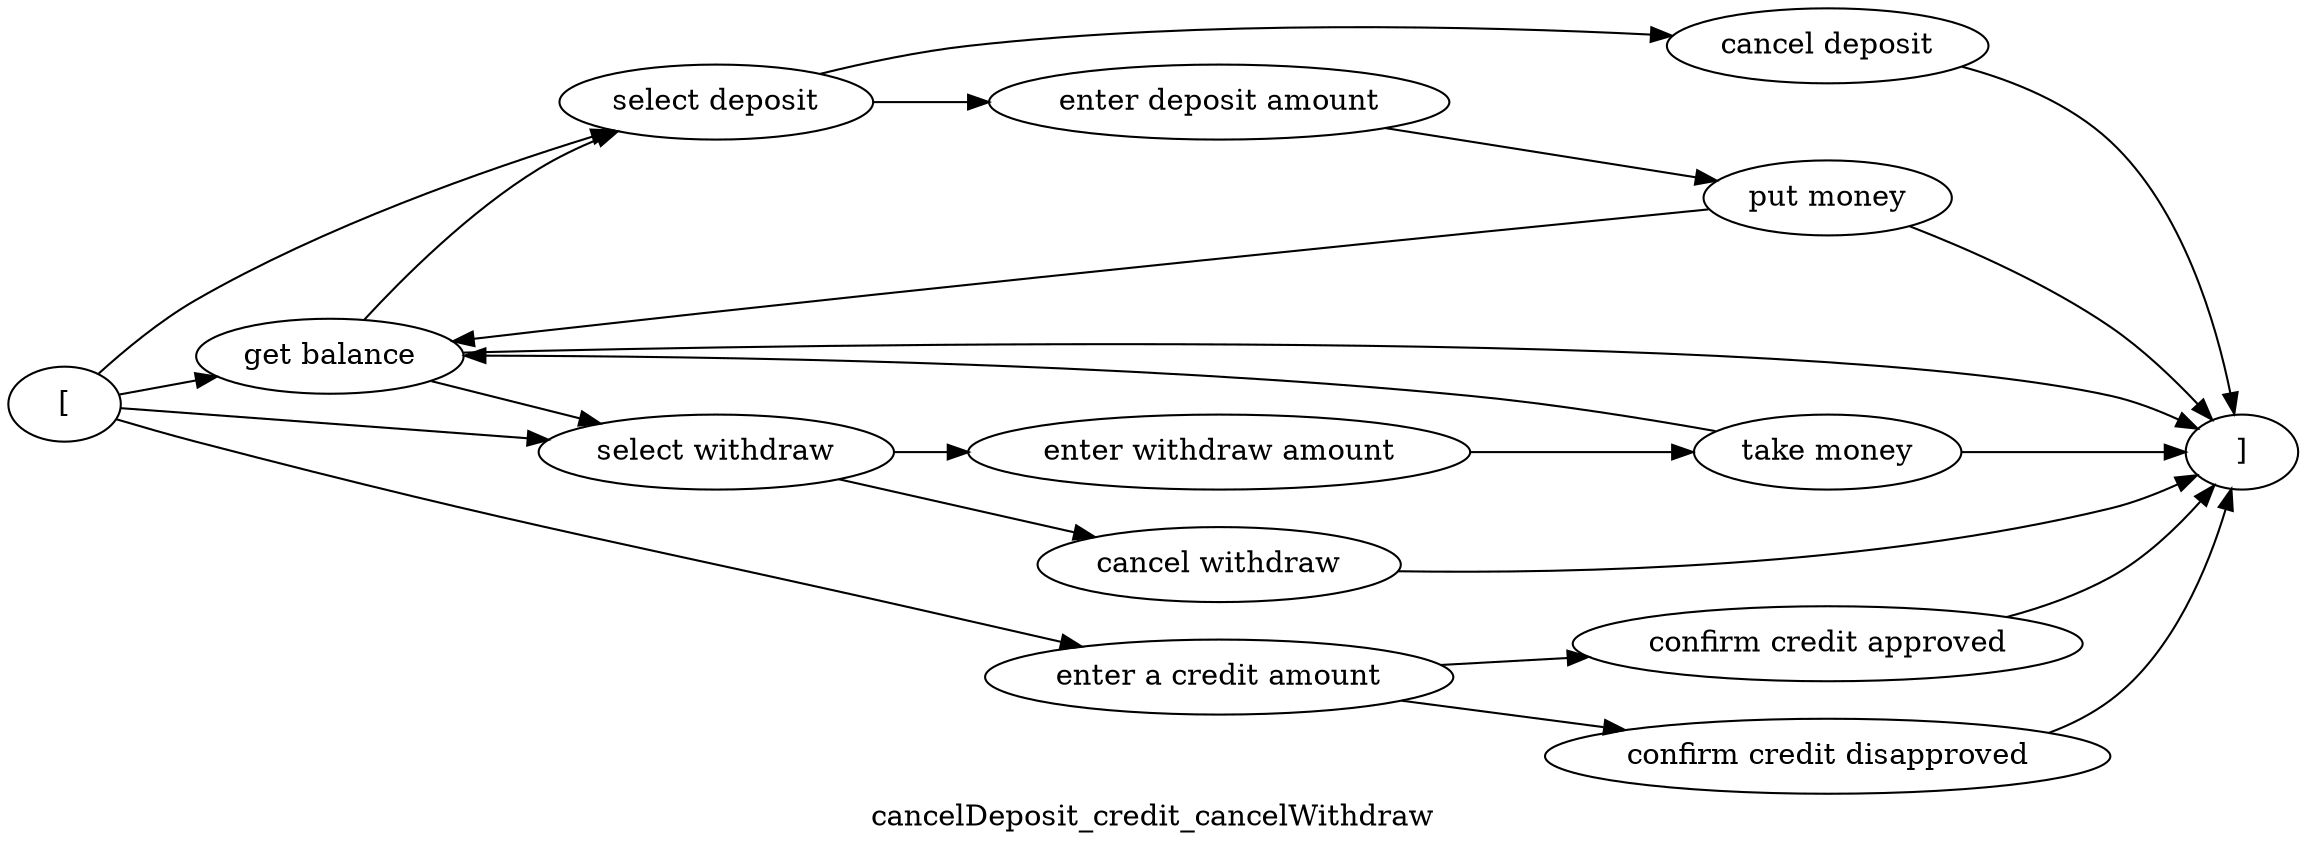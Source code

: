 digraph G {
rankdir = LR
label = "cancelDeposit_credit_cancelWithdraw";
esg36_vertex2 -> esg36_vertex1;
esg36_vertex0 -> esg36_vertex2;
esg36_vertex2 -> esg36_vertex3;
esg36_vertex0 -> esg36_vertex3;
esg36_vertex3 -> esg36_vertex4;
esg36_vertex4 -> esg36_vertex5;
esg36_vertex5 -> esg36_vertex1;
esg36_vertex5 -> esg36_vertex2;
esg36_vertex2 -> esg36_vertex6;
esg36_vertex0 -> esg36_vertex6;
esg36_vertex6 -> esg36_vertex7;
esg36_vertex7 -> esg36_vertex8;
esg36_vertex8 -> esg36_vertex1;
esg36_vertex8 -> esg36_vertex2;
esg36_vertex3 -> esg36_vertex9;
esg36_vertex9 -> esg36_vertex1;
esg36_vertex0 -> esg36_vertex10;
esg36_vertex11 -> esg36_vertex1;
esg36_vertex10 -> esg36_vertex11;
esg36_vertex10 -> esg36_vertex12;
esg36_vertex12 -> esg36_vertex1;
esg36_vertex6 -> esg36_vertex13;
esg36_vertex13 -> esg36_vertex1;
esg36_vertex2 [label = "get balance"]
esg36_vertex1 [label = "]"]
esg36_vertex0 [label = "["]
esg36_vertex3 [label = "select deposit"]
esg36_vertex4 [label = "enter deposit amount"]
esg36_vertex5 [label = "put money"]
esg36_vertex6 [label = "select withdraw"]
esg36_vertex7 [label = "enter withdraw amount"]
esg36_vertex8 [label = "take money"]
esg36_vertex9 [label = "cancel deposit"]
esg36_vertex10 [label = "enter a credit amount"]
esg36_vertex11 [label = "confirm credit approved"]
esg36_vertex12 [label = "confirm credit disapproved"]
esg36_vertex13 [label = "cancel withdraw"]
}
